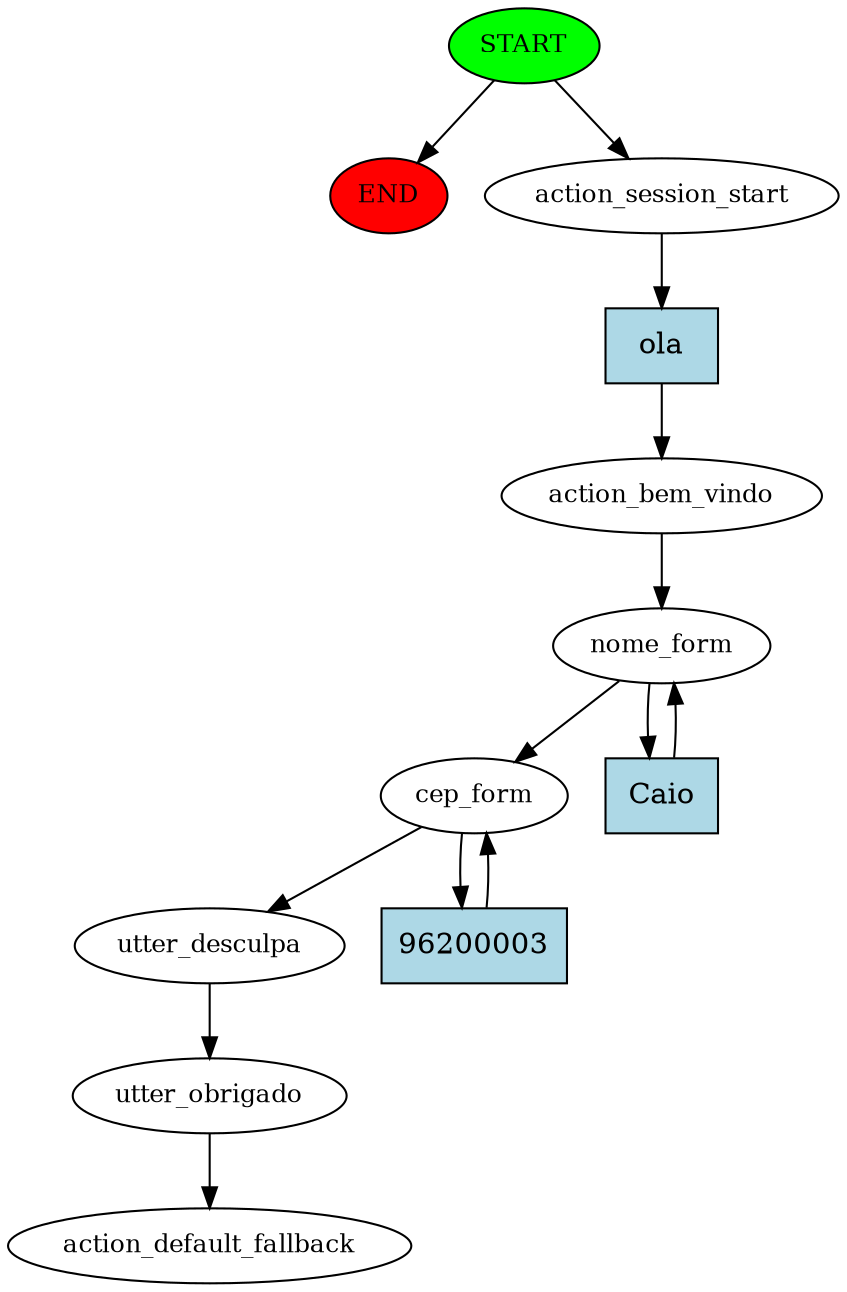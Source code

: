 digraph  {
0 [class="start active", fillcolor=green, fontsize=12, label=START, style=filled];
"-1" [class=end, fillcolor=red, fontsize=12, label=END, style=filled];
1 [class=active, fontsize=12, label=action_session_start];
2 [class=active, fontsize=12, label=action_bem_vindo];
3 [class=active, fontsize=12, label=nome_form];
5 [class=active, fontsize=12, label=cep_form];
7 [class=active, fontsize=12, label=utter_desculpa];
8 [class=active, fontsize=12, label=utter_obrigado];
9 [class="dashed active", fontsize=12, label=action_default_fallback];
10 [class="intent active", fillcolor=lightblue, label=ola, shape=rect, style=filled];
11 [class="intent active", fillcolor=lightblue, label=Caio, shape=rect, style=filled];
12 [class="intent active", fillcolor=lightblue, label=96200003, shape=rect, style=filled];
0 -> "-1"  [class="", key=NONE, label=""];
0 -> 1  [class=active, key=NONE, label=""];
1 -> 10  [class=active, key=0];
2 -> 3  [class=active, key=NONE, label=""];
3 -> 5  [class=active, key=NONE, label=""];
3 -> 11  [class=active, key=0];
5 -> 7  [class=active, key=NONE, label=""];
5 -> 12  [class=active, key=0];
7 -> 8  [class=active, key=NONE, label=""];
8 -> 9  [class=active, key=NONE, label=""];
10 -> 2  [class=active, key=0];
11 -> 3  [class=active, key=0];
12 -> 5  [class=active, key=0];
}
